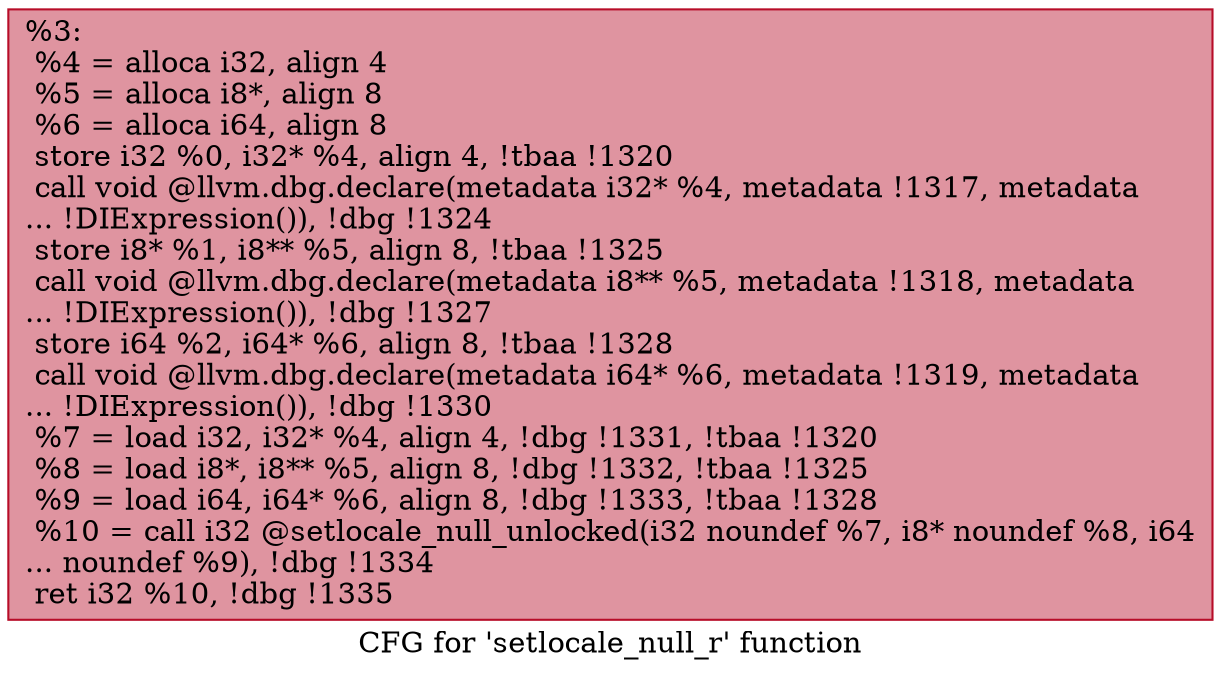 digraph "CFG for 'setlocale_null_r' function" {
	label="CFG for 'setlocale_null_r' function";

	Node0x12b2a70 [shape=record,color="#b70d28ff", style=filled, fillcolor="#b70d2870",label="{%3:\l  %4 = alloca i32, align 4\l  %5 = alloca i8*, align 8\l  %6 = alloca i64, align 8\l  store i32 %0, i32* %4, align 4, !tbaa !1320\l  call void @llvm.dbg.declare(metadata i32* %4, metadata !1317, metadata\l... !DIExpression()), !dbg !1324\l  store i8* %1, i8** %5, align 8, !tbaa !1325\l  call void @llvm.dbg.declare(metadata i8** %5, metadata !1318, metadata\l... !DIExpression()), !dbg !1327\l  store i64 %2, i64* %6, align 8, !tbaa !1328\l  call void @llvm.dbg.declare(metadata i64* %6, metadata !1319, metadata\l... !DIExpression()), !dbg !1330\l  %7 = load i32, i32* %4, align 4, !dbg !1331, !tbaa !1320\l  %8 = load i8*, i8** %5, align 8, !dbg !1332, !tbaa !1325\l  %9 = load i64, i64* %6, align 8, !dbg !1333, !tbaa !1328\l  %10 = call i32 @setlocale_null_unlocked(i32 noundef %7, i8* noundef %8, i64\l... noundef %9), !dbg !1334\l  ret i32 %10, !dbg !1335\l}"];
}
